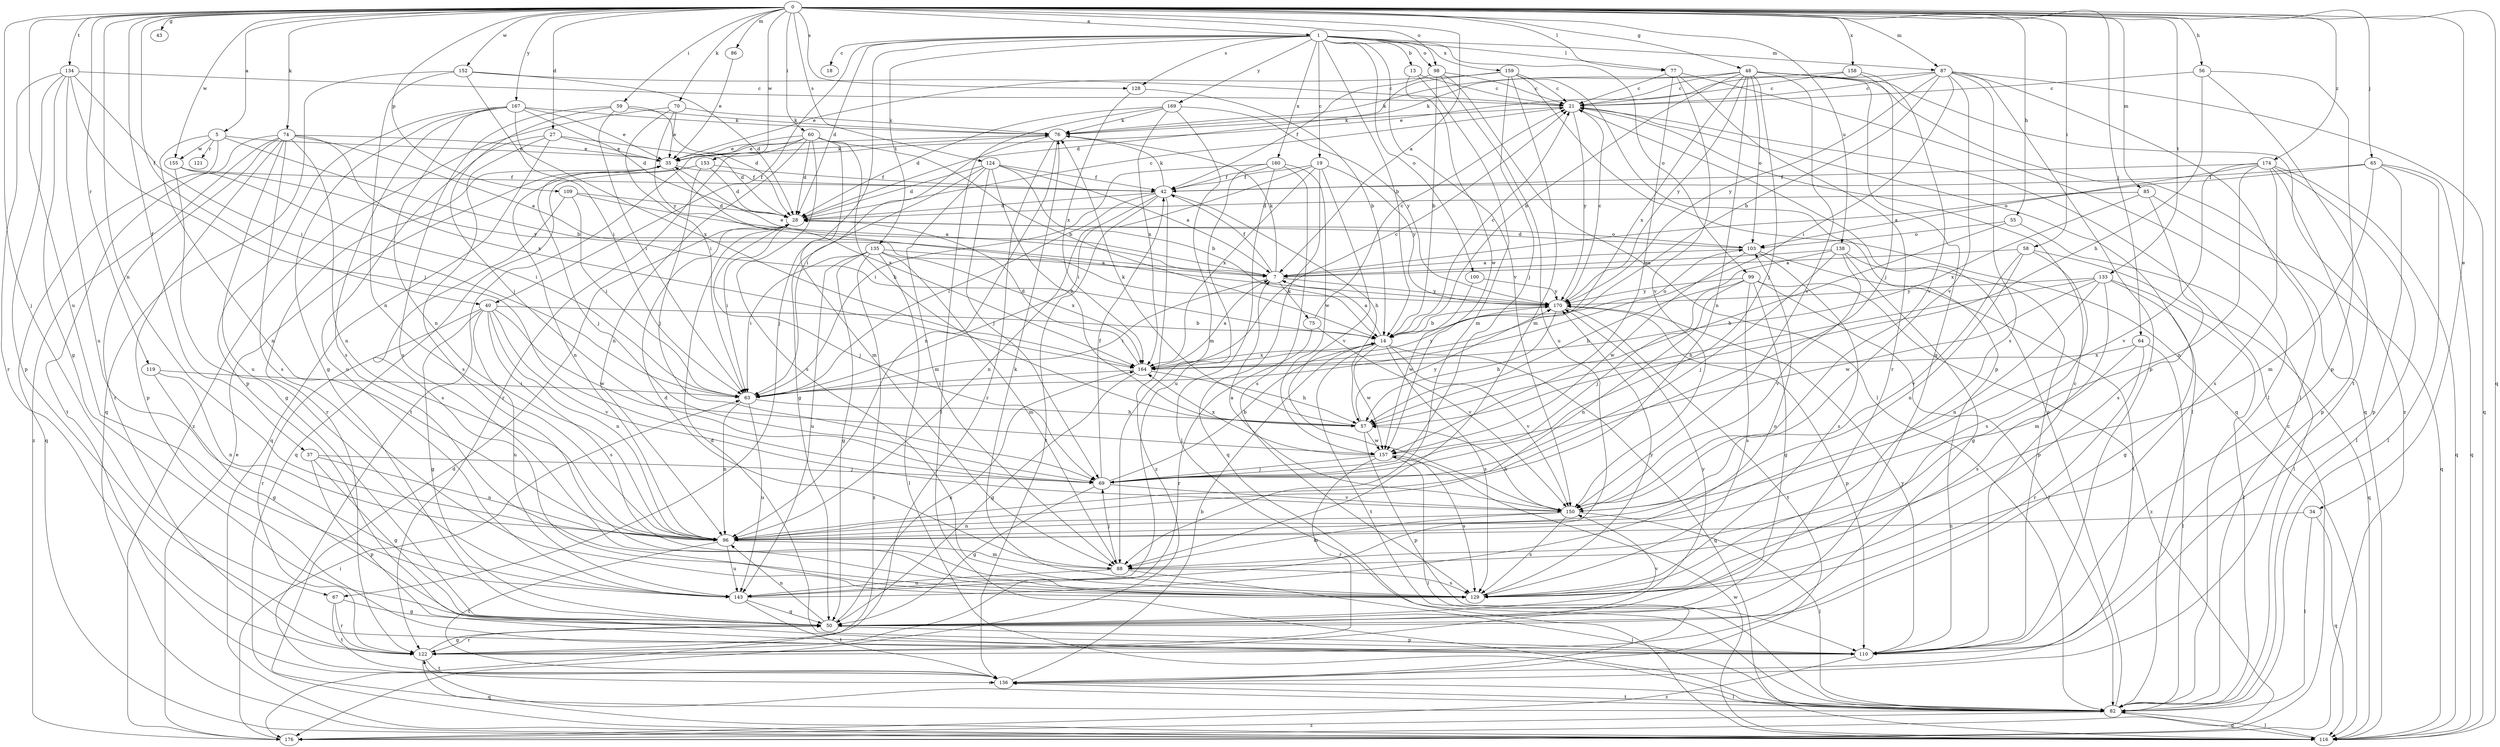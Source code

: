 strict digraph  {
0;
1;
5;
7;
13;
14;
18;
19;
21;
27;
28;
34;
35;
37;
40;
42;
43;
48;
50;
55;
56;
57;
58;
59;
60;
63;
64;
65;
67;
69;
70;
74;
75;
76;
77;
82;
85;
86;
87;
88;
96;
98;
99;
100;
103;
109;
110;
116;
119;
121;
122;
124;
128;
129;
133;
134;
135;
136;
138;
143;
150;
152;
153;
155;
157;
158;
159;
160;
164;
167;
169;
170;
174;
176;
0 -> 1  [label=a];
0 -> 5  [label=a];
0 -> 7  [label=a];
0 -> 27  [label=d];
0 -> 34  [label=e];
0 -> 37  [label=f];
0 -> 40  [label=f];
0 -> 43  [label=g];
0 -> 48  [label=g];
0 -> 55  [label=h];
0 -> 56  [label=h];
0 -> 58  [label=i];
0 -> 59  [label=i];
0 -> 60  [label=i];
0 -> 64  [label=j];
0 -> 65  [label=j];
0 -> 67  [label=j];
0 -> 70  [label=k];
0 -> 74  [label=k];
0 -> 77  [label=l];
0 -> 85  [label=m];
0 -> 86  [label=m];
0 -> 87  [label=m];
0 -> 96  [label=n];
0 -> 98  [label=o];
0 -> 109  [label=p];
0 -> 116  [label=q];
0 -> 119  [label=r];
0 -> 124  [label=s];
0 -> 128  [label=s];
0 -> 133  [label=t];
0 -> 134  [label=t];
0 -> 138  [label=u];
0 -> 143  [label=u];
0 -> 152  [label=w];
0 -> 153  [label=w];
0 -> 155  [label=w];
0 -> 158  [label=x];
0 -> 167  [label=y];
0 -> 174  [label=z];
1 -> 13  [label=b];
1 -> 14  [label=b];
1 -> 18  [label=c];
1 -> 19  [label=c];
1 -> 28  [label=d];
1 -> 40  [label=f];
1 -> 67  [label=j];
1 -> 77  [label=l];
1 -> 87  [label=m];
1 -> 98  [label=o];
1 -> 99  [label=o];
1 -> 100  [label=o];
1 -> 128  [label=s];
1 -> 135  [label=t];
1 -> 150  [label=v];
1 -> 159  [label=x];
1 -> 160  [label=x];
1 -> 169  [label=y];
5 -> 14  [label=b];
5 -> 35  [label=e];
5 -> 96  [label=n];
5 -> 116  [label=q];
5 -> 121  [label=r];
5 -> 155  [label=w];
7 -> 35  [label=e];
7 -> 42  [label=f];
7 -> 63  [label=i];
7 -> 75  [label=k];
7 -> 76  [label=k];
7 -> 170  [label=y];
13 -> 21  [label=c];
13 -> 88  [label=m];
13 -> 157  [label=w];
14 -> 7  [label=a];
14 -> 21  [label=c];
14 -> 103  [label=o];
14 -> 116  [label=q];
14 -> 129  [label=s];
14 -> 136  [label=t];
14 -> 150  [label=v];
14 -> 157  [label=w];
14 -> 164  [label=x];
19 -> 42  [label=f];
19 -> 63  [label=i];
19 -> 116  [label=q];
19 -> 150  [label=v];
19 -> 164  [label=x];
19 -> 170  [label=y];
21 -> 76  [label=k];
21 -> 82  [label=l];
21 -> 170  [label=y];
27 -> 28  [label=d];
27 -> 35  [label=e];
27 -> 116  [label=q];
27 -> 129  [label=s];
27 -> 143  [label=u];
28 -> 21  [label=c];
28 -> 63  [label=i];
28 -> 69  [label=j];
28 -> 103  [label=o];
34 -> 82  [label=l];
34 -> 96  [label=n];
34 -> 116  [label=q];
35 -> 42  [label=f];
35 -> 69  [label=j];
35 -> 76  [label=k];
35 -> 122  [label=r];
35 -> 164  [label=x];
37 -> 50  [label=g];
37 -> 69  [label=j];
37 -> 96  [label=n];
37 -> 110  [label=p];
40 -> 14  [label=b];
40 -> 50  [label=g];
40 -> 96  [label=n];
40 -> 122  [label=r];
40 -> 129  [label=s];
40 -> 143  [label=u];
40 -> 150  [label=v];
40 -> 157  [label=w];
42 -> 28  [label=d];
42 -> 57  [label=h];
42 -> 63  [label=i];
42 -> 76  [label=k];
42 -> 96  [label=n];
42 -> 136  [label=t];
42 -> 176  [label=z];
48 -> 14  [label=b];
48 -> 21  [label=c];
48 -> 50  [label=g];
48 -> 69  [label=j];
48 -> 76  [label=k];
48 -> 96  [label=n];
48 -> 103  [label=o];
48 -> 116  [label=q];
48 -> 150  [label=v];
48 -> 164  [label=x];
48 -> 170  [label=y];
48 -> 176  [label=z];
50 -> 96  [label=n];
50 -> 110  [label=p];
50 -> 122  [label=r];
50 -> 150  [label=v];
50 -> 164  [label=x];
50 -> 170  [label=y];
55 -> 57  [label=h];
55 -> 82  [label=l];
55 -> 103  [label=o];
56 -> 21  [label=c];
56 -> 57  [label=h];
56 -> 110  [label=p];
56 -> 136  [label=t];
57 -> 76  [label=k];
57 -> 110  [label=p];
57 -> 157  [label=w];
57 -> 170  [label=y];
58 -> 7  [label=a];
58 -> 96  [label=n];
58 -> 116  [label=q];
58 -> 129  [label=s];
58 -> 150  [label=v];
59 -> 28  [label=d];
59 -> 63  [label=i];
59 -> 69  [label=j];
59 -> 76  [label=k];
59 -> 129  [label=s];
60 -> 14  [label=b];
60 -> 28  [label=d];
60 -> 35  [label=e];
60 -> 57  [label=h];
60 -> 88  [label=m];
60 -> 96  [label=n];
60 -> 122  [label=r];
60 -> 129  [label=s];
60 -> 136  [label=t];
63 -> 57  [label=h];
63 -> 96  [label=n];
63 -> 143  [label=u];
64 -> 82  [label=l];
64 -> 122  [label=r];
64 -> 129  [label=s];
64 -> 164  [label=x];
65 -> 42  [label=f];
65 -> 82  [label=l];
65 -> 88  [label=m];
65 -> 103  [label=o];
65 -> 110  [label=p];
65 -> 116  [label=q];
67 -> 50  [label=g];
67 -> 122  [label=r];
67 -> 136  [label=t];
69 -> 14  [label=b];
69 -> 42  [label=f];
69 -> 50  [label=g];
69 -> 150  [label=v];
70 -> 35  [label=e];
70 -> 63  [label=i];
70 -> 76  [label=k];
70 -> 170  [label=y];
70 -> 176  [label=z];
74 -> 7  [label=a];
74 -> 35  [label=e];
74 -> 96  [label=n];
74 -> 110  [label=p];
74 -> 122  [label=r];
74 -> 129  [label=s];
74 -> 136  [label=t];
74 -> 143  [label=u];
74 -> 164  [label=x];
74 -> 176  [label=z];
75 -> 21  [label=c];
75 -> 122  [label=r];
75 -> 150  [label=v];
76 -> 35  [label=e];
76 -> 63  [label=i];
76 -> 96  [label=n];
76 -> 122  [label=r];
77 -> 21  [label=c];
77 -> 82  [label=l];
77 -> 122  [label=r];
77 -> 150  [label=v];
77 -> 157  [label=w];
82 -> 21  [label=c];
82 -> 28  [label=d];
82 -> 116  [label=q];
82 -> 122  [label=r];
82 -> 136  [label=t];
82 -> 176  [label=z];
85 -> 28  [label=d];
85 -> 116  [label=q];
85 -> 129  [label=s];
85 -> 164  [label=x];
86 -> 35  [label=e];
87 -> 14  [label=b];
87 -> 21  [label=c];
87 -> 35  [label=e];
87 -> 63  [label=i];
87 -> 82  [label=l];
87 -> 110  [label=p];
87 -> 116  [label=q];
87 -> 129  [label=s];
87 -> 150  [label=v];
87 -> 170  [label=y];
88 -> 28  [label=d];
88 -> 69  [label=j];
88 -> 82  [label=l];
88 -> 129  [label=s];
88 -> 143  [label=u];
96 -> 88  [label=m];
96 -> 136  [label=t];
96 -> 143  [label=u];
98 -> 14  [label=b];
98 -> 21  [label=c];
98 -> 42  [label=f];
98 -> 82  [label=l];
98 -> 143  [label=u];
99 -> 50  [label=g];
99 -> 69  [label=j];
99 -> 82  [label=l];
99 -> 96  [label=n];
99 -> 129  [label=s];
99 -> 170  [label=y];
99 -> 176  [label=z];
100 -> 157  [label=w];
100 -> 170  [label=y];
103 -> 7  [label=a];
103 -> 28  [label=d];
103 -> 129  [label=s];
103 -> 136  [label=t];
103 -> 157  [label=w];
109 -> 7  [label=a];
109 -> 28  [label=d];
109 -> 63  [label=i];
109 -> 129  [label=s];
110 -> 21  [label=c];
110 -> 28  [label=d];
110 -> 170  [label=y];
110 -> 176  [label=z];
116 -> 82  [label=l];
116 -> 157  [label=w];
119 -> 50  [label=g];
119 -> 63  [label=i];
119 -> 96  [label=n];
122 -> 50  [label=g];
122 -> 116  [label=q];
122 -> 136  [label=t];
124 -> 7  [label=a];
124 -> 14  [label=b];
124 -> 28  [label=d];
124 -> 42  [label=f];
124 -> 50  [label=g];
124 -> 57  [label=h];
124 -> 69  [label=j];
124 -> 88  [label=m];
128 -> 14  [label=b];
128 -> 164  [label=x];
129 -> 76  [label=k];
129 -> 170  [label=y];
133 -> 50  [label=g];
133 -> 57  [label=h];
133 -> 82  [label=l];
133 -> 88  [label=m];
133 -> 96  [label=n];
133 -> 157  [label=w];
133 -> 170  [label=y];
134 -> 21  [label=c];
134 -> 50  [label=g];
134 -> 63  [label=i];
134 -> 69  [label=j];
134 -> 110  [label=p];
134 -> 122  [label=r];
134 -> 143  [label=u];
135 -> 7  [label=a];
135 -> 50  [label=g];
135 -> 63  [label=i];
135 -> 82  [label=l];
135 -> 88  [label=m];
135 -> 143  [label=u];
135 -> 164  [label=x];
135 -> 176  [label=z];
136 -> 14  [label=b];
136 -> 82  [label=l];
138 -> 7  [label=a];
138 -> 50  [label=g];
138 -> 57  [label=h];
138 -> 69  [label=j];
138 -> 110  [label=p];
138 -> 150  [label=v];
143 -> 50  [label=g];
143 -> 103  [label=o];
143 -> 136  [label=t];
150 -> 7  [label=a];
150 -> 57  [label=h];
150 -> 82  [label=l];
150 -> 88  [label=m];
150 -> 96  [label=n];
150 -> 129  [label=s];
152 -> 21  [label=c];
152 -> 28  [label=d];
152 -> 63  [label=i];
152 -> 96  [label=n];
152 -> 116  [label=q];
153 -> 28  [label=d];
153 -> 42  [label=f];
153 -> 69  [label=j];
153 -> 96  [label=n];
153 -> 116  [label=q];
155 -> 42  [label=f];
155 -> 50  [label=g];
155 -> 63  [label=i];
155 -> 170  [label=y];
157 -> 69  [label=j];
157 -> 82  [label=l];
157 -> 122  [label=r];
157 -> 129  [label=s];
157 -> 164  [label=x];
158 -> 21  [label=c];
158 -> 69  [label=j];
158 -> 76  [label=k];
158 -> 150  [label=v];
159 -> 21  [label=c];
159 -> 28  [label=d];
159 -> 35  [label=e];
159 -> 69  [label=j];
159 -> 88  [label=m];
159 -> 110  [label=p];
159 -> 116  [label=q];
160 -> 42  [label=f];
160 -> 63  [label=i];
160 -> 82  [label=l];
160 -> 129  [label=s];
160 -> 143  [label=u];
160 -> 157  [label=w];
164 -> 7  [label=a];
164 -> 21  [label=c];
164 -> 28  [label=d];
164 -> 50  [label=g];
164 -> 57  [label=h];
164 -> 63  [label=i];
164 -> 170  [label=y];
167 -> 28  [label=d];
167 -> 35  [label=e];
167 -> 50  [label=g];
167 -> 76  [label=k];
167 -> 96  [label=n];
167 -> 110  [label=p];
167 -> 129  [label=s];
167 -> 164  [label=x];
169 -> 28  [label=d];
169 -> 76  [label=k];
169 -> 82  [label=l];
169 -> 88  [label=m];
169 -> 164  [label=x];
169 -> 170  [label=y];
170 -> 14  [label=b];
170 -> 21  [label=c];
170 -> 57  [label=h];
170 -> 110  [label=p];
170 -> 136  [label=t];
174 -> 7  [label=a];
174 -> 42  [label=f];
174 -> 82  [label=l];
174 -> 96  [label=n];
174 -> 110  [label=p];
174 -> 116  [label=q];
174 -> 129  [label=s];
174 -> 150  [label=v];
176 -> 21  [label=c];
176 -> 35  [label=e];
176 -> 63  [label=i];
}
